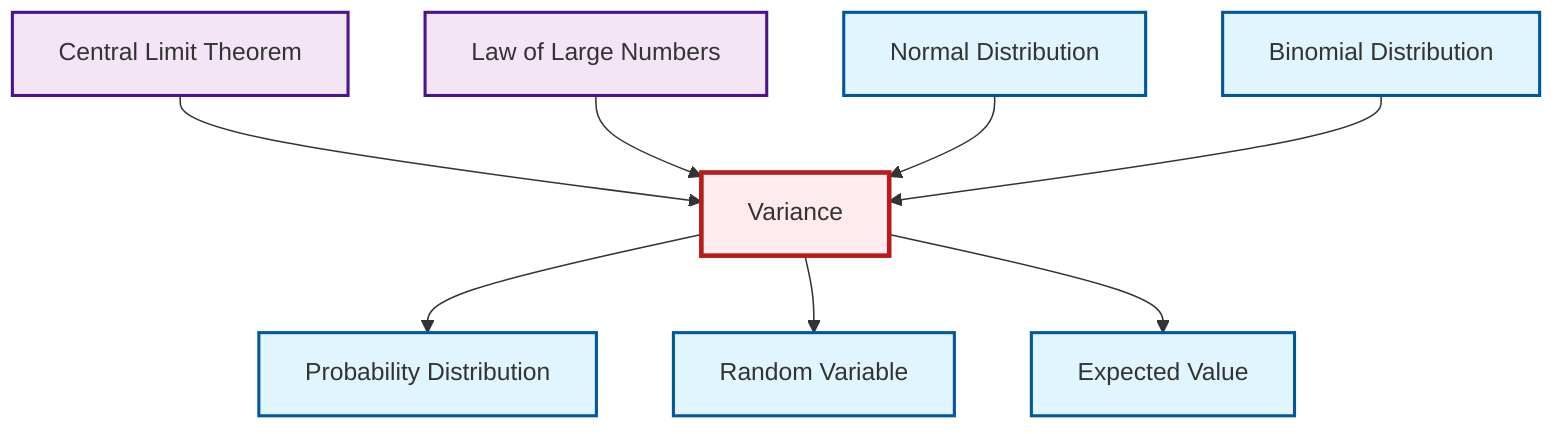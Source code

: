 graph TD
    classDef definition fill:#e1f5fe,stroke:#01579b,stroke-width:2px
    classDef theorem fill:#f3e5f5,stroke:#4a148c,stroke-width:2px
    classDef axiom fill:#fff3e0,stroke:#e65100,stroke-width:2px
    classDef example fill:#e8f5e9,stroke:#1b5e20,stroke-width:2px
    classDef current fill:#ffebee,stroke:#b71c1c,stroke-width:3px
    def-normal-distribution["Normal Distribution"]:::definition
    def-random-variable["Random Variable"]:::definition
    def-binomial-distribution["Binomial Distribution"]:::definition
    thm-central-limit["Central Limit Theorem"]:::theorem
    def-probability-distribution["Probability Distribution"]:::definition
    def-expectation["Expected Value"]:::definition
    thm-law-of-large-numbers["Law of Large Numbers"]:::theorem
    def-variance["Variance"]:::definition
    def-variance --> def-probability-distribution
    thm-central-limit --> def-variance
    def-variance --> def-random-variable
    def-variance --> def-expectation
    thm-law-of-large-numbers --> def-variance
    def-normal-distribution --> def-variance
    def-binomial-distribution --> def-variance
    class def-variance current